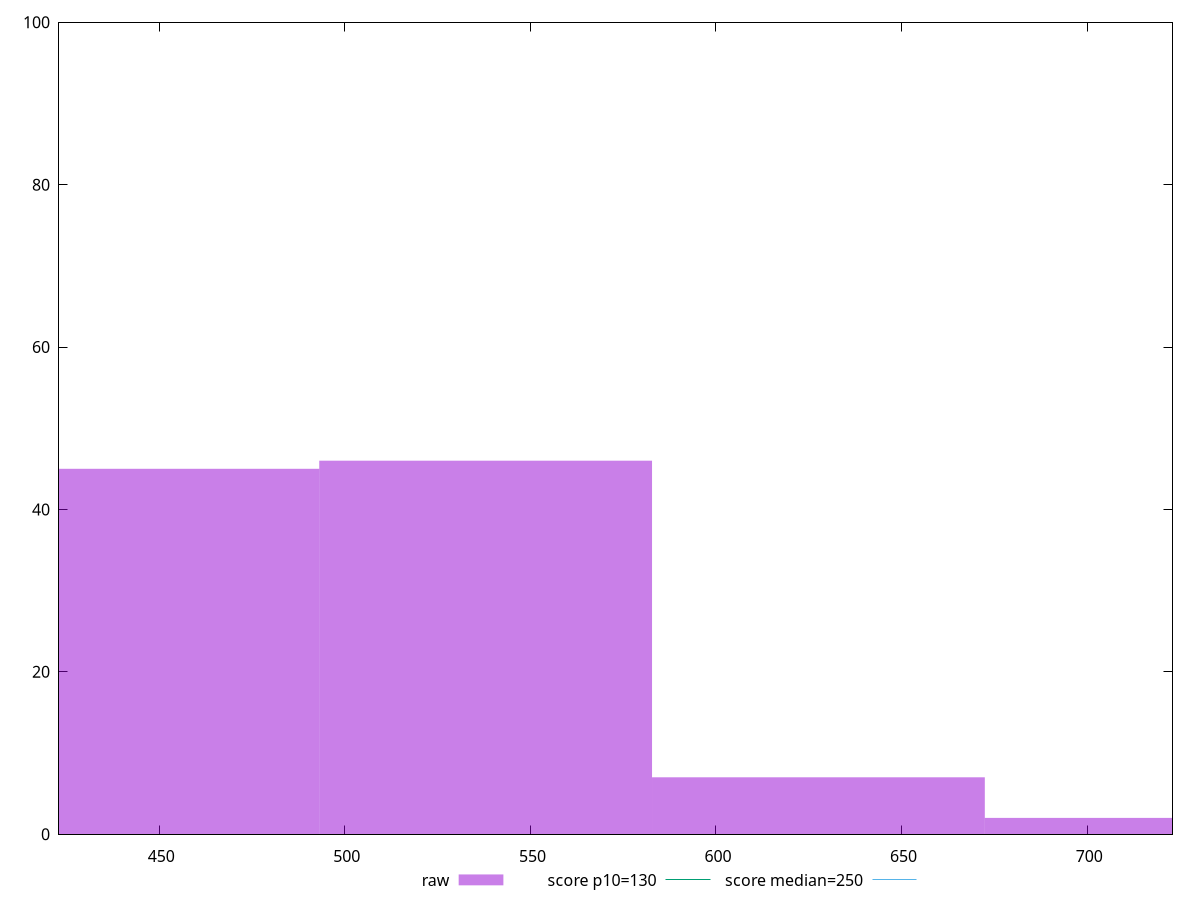 reset

$raw <<EOF
627.6060846428118 7
717.264096734642 2
537.9480725509815 46
448.2900604591512 45
EOF

set key outside below
set boxwidth 89.65801209183024
set xrange [423:723]
set yrange [0:100]
set trange [0:100]
set style fill transparent solid 0.5 noborder

set parametric
set terminal svg size 640, 490 enhanced background rgb 'white'
set output "report_00009_2021-02-08T22-37-41.559Z/max-potential-fid/samples/pages/raw/histogram.svg"

plot $raw title "raw" with boxes, \
     130,t title "score p10=130", \
     250,t title "score median=250"

reset
